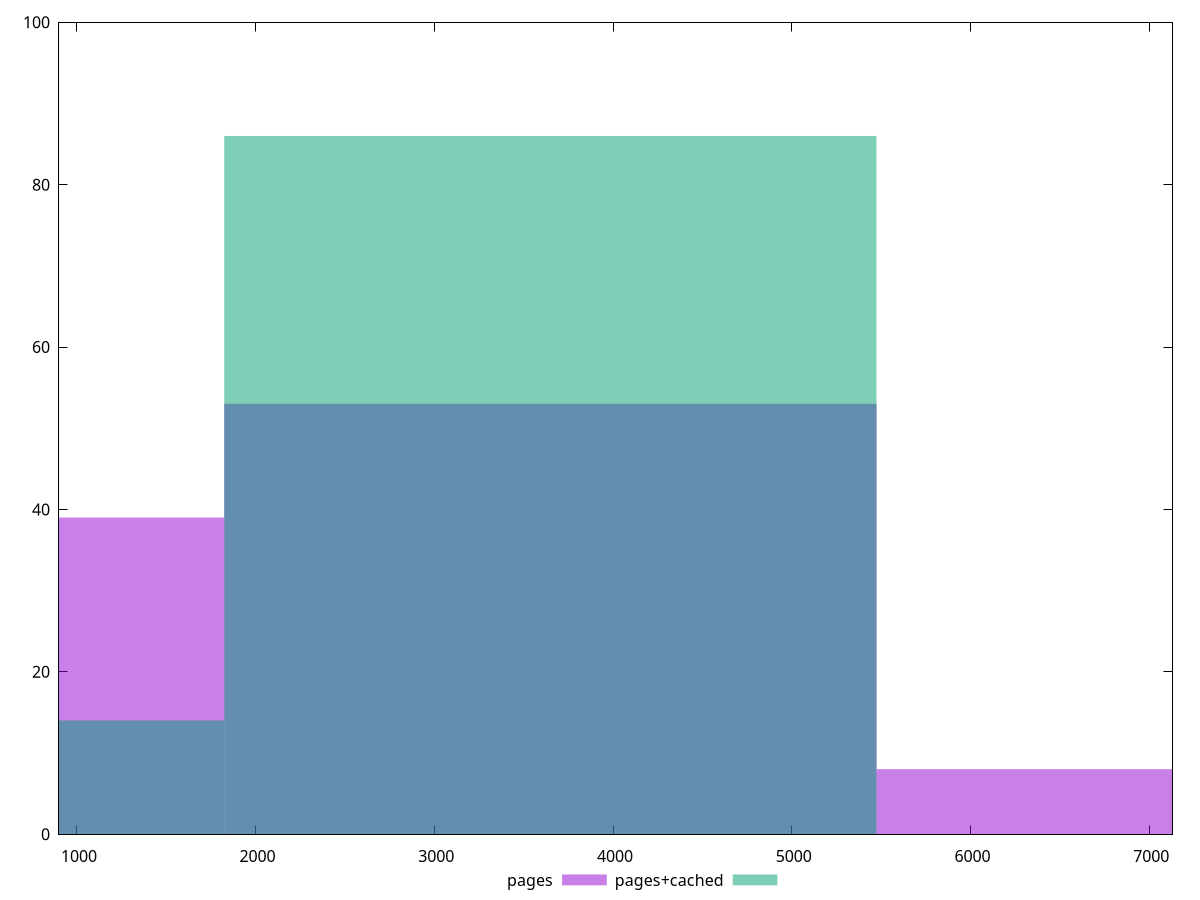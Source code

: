 reset

$pages <<EOF
7298.421600069389 8
0 39
3649.2108000346943 53
EOF

$pagesCached <<EOF
3649.2108000346943 86
0 14
EOF

set key outside below
set boxwidth 3649.2108000346943
set xrange [900:7130]
set yrange [0:100]
set trange [0:100]
set style fill transparent solid 0.5 noborder
set terminal svg size 640, 500 enhanced background rgb 'white'
set output "report_00025_2021-02-22T21:38:55.199Z/unused-javascript/comparison/histogram/0_vs_1.svg"

plot $pages title "pages" with boxes, \
     $pagesCached title "pages+cached" with boxes

reset

